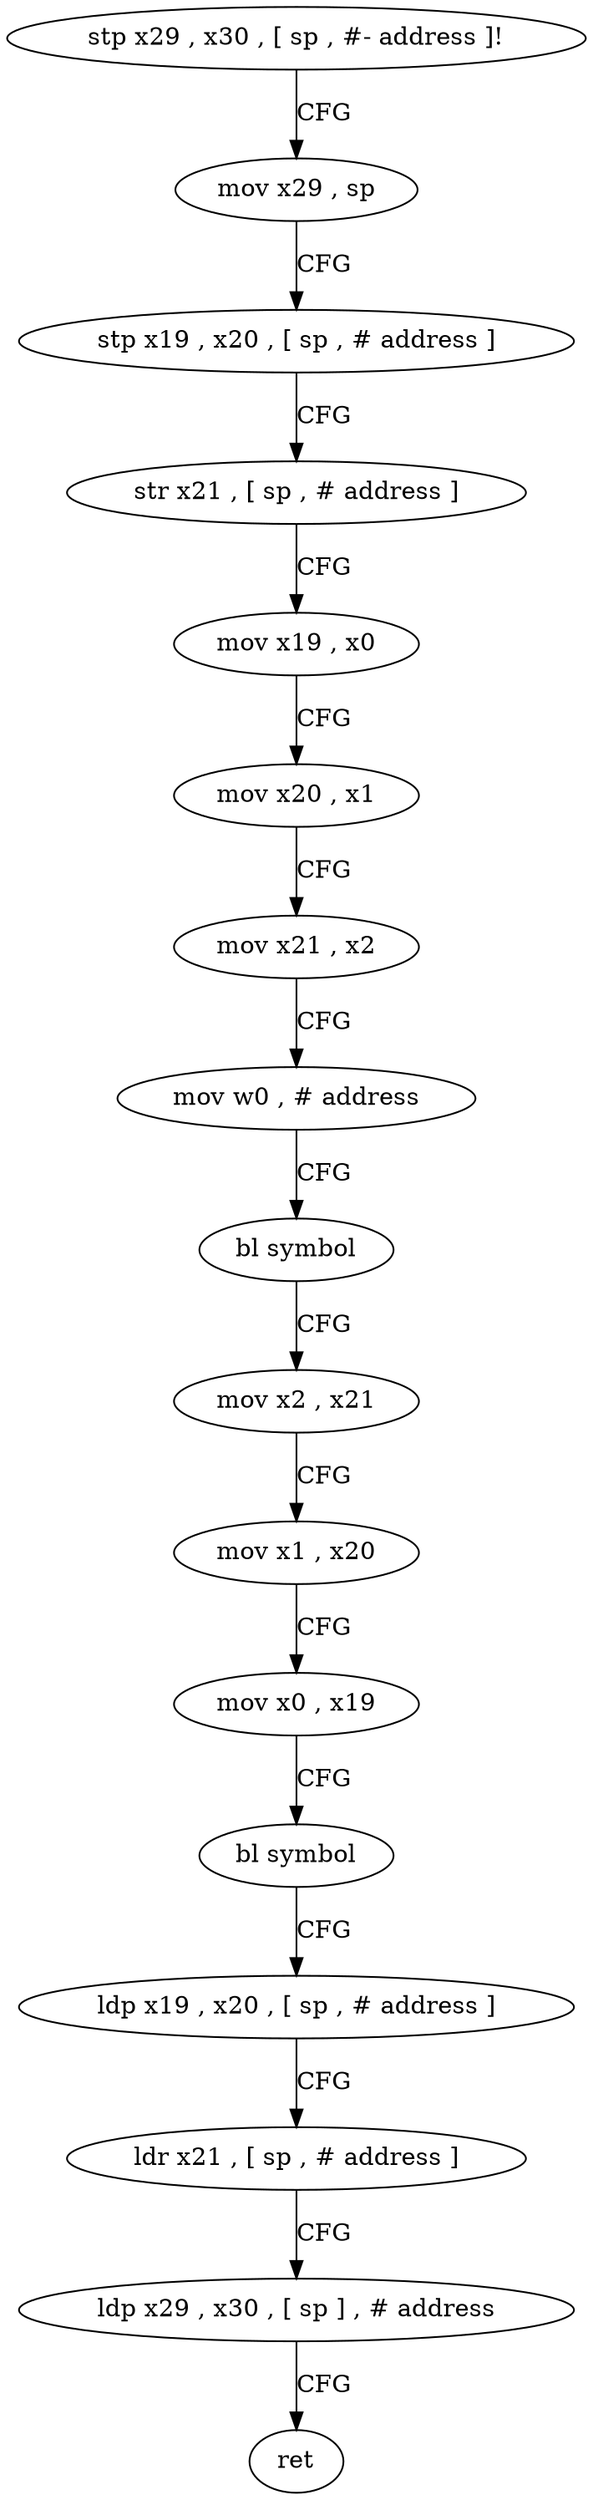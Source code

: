 digraph "func" {
"4258648" [label = "stp x29 , x30 , [ sp , #- address ]!" ]
"4258652" [label = "mov x29 , sp" ]
"4258656" [label = "stp x19 , x20 , [ sp , # address ]" ]
"4258660" [label = "str x21 , [ sp , # address ]" ]
"4258664" [label = "mov x19 , x0" ]
"4258668" [label = "mov x20 , x1" ]
"4258672" [label = "mov x21 , x2" ]
"4258676" [label = "mov w0 , # address" ]
"4258680" [label = "bl symbol" ]
"4258684" [label = "mov x2 , x21" ]
"4258688" [label = "mov x1 , x20" ]
"4258692" [label = "mov x0 , x19" ]
"4258696" [label = "bl symbol" ]
"4258700" [label = "ldp x19 , x20 , [ sp , # address ]" ]
"4258704" [label = "ldr x21 , [ sp , # address ]" ]
"4258708" [label = "ldp x29 , x30 , [ sp ] , # address" ]
"4258712" [label = "ret" ]
"4258648" -> "4258652" [ label = "CFG" ]
"4258652" -> "4258656" [ label = "CFG" ]
"4258656" -> "4258660" [ label = "CFG" ]
"4258660" -> "4258664" [ label = "CFG" ]
"4258664" -> "4258668" [ label = "CFG" ]
"4258668" -> "4258672" [ label = "CFG" ]
"4258672" -> "4258676" [ label = "CFG" ]
"4258676" -> "4258680" [ label = "CFG" ]
"4258680" -> "4258684" [ label = "CFG" ]
"4258684" -> "4258688" [ label = "CFG" ]
"4258688" -> "4258692" [ label = "CFG" ]
"4258692" -> "4258696" [ label = "CFG" ]
"4258696" -> "4258700" [ label = "CFG" ]
"4258700" -> "4258704" [ label = "CFG" ]
"4258704" -> "4258708" [ label = "CFG" ]
"4258708" -> "4258712" [ label = "CFG" ]
}
